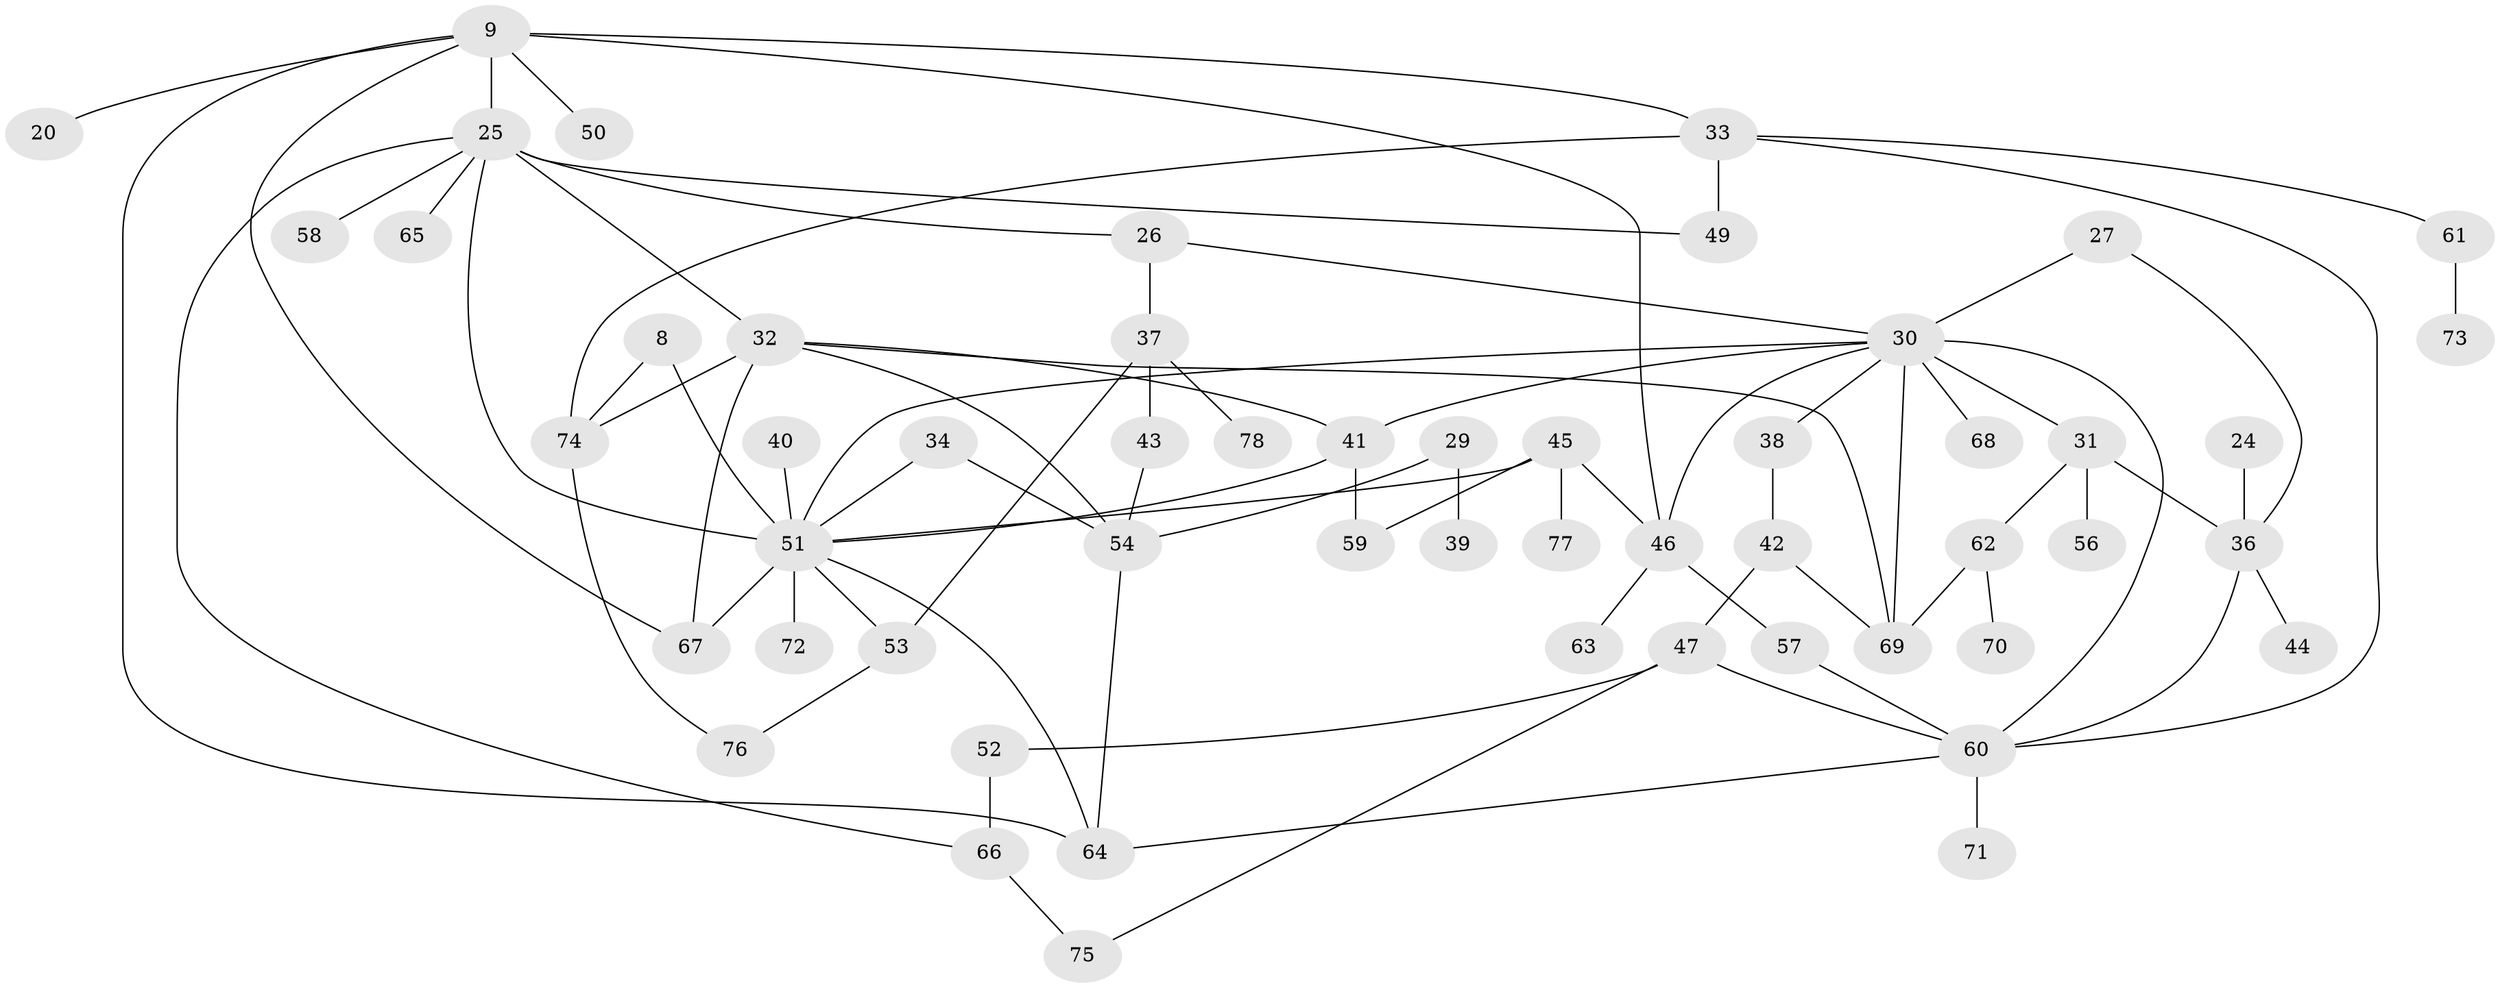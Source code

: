 // original degree distribution, {6: 0.05128205128205128, 9: 0.01282051282051282, 5: 0.08974358974358974, 3: 0.21794871794871795, 8: 0.01282051282051282, 2: 0.2692307692307692, 4: 0.1282051282051282, 1: 0.20512820512820512, 7: 0.01282051282051282}
// Generated by graph-tools (version 1.1) at 2025/44/03/04/25 21:44:59]
// undirected, 54 vertices, 81 edges
graph export_dot {
graph [start="1"]
  node [color=gray90,style=filled];
  8;
  9 [super="+1"];
  20;
  24;
  25 [super="+2"];
  26;
  27;
  29;
  30 [super="+23+28"];
  31;
  32 [super="+19+7+17"];
  33 [super="+4+6"];
  34;
  36 [super="+16"];
  37;
  38;
  39;
  40;
  41;
  42;
  43;
  44;
  45 [super="+14"];
  46;
  47;
  49;
  50 [super="+22"];
  51 [super="+13+5"];
  52;
  53;
  54 [super="+21"];
  56;
  57;
  58;
  59;
  60 [super="+55"];
  61;
  62;
  63;
  64 [super="+10"];
  65;
  66;
  67 [super="+18"];
  68;
  69 [super="+48"];
  70;
  71;
  72;
  73;
  74 [super="+35"];
  75;
  76;
  77;
  78;
  8 -- 51;
  8 -- 74;
  9 -- 25 [weight=2];
  9 -- 46;
  9 -- 50 [weight=2];
  9 -- 20;
  9 -- 33;
  9 -- 67;
  9 -- 64 [weight=2];
  24 -- 36;
  25 -- 58;
  25 -- 26;
  25 -- 65;
  25 -- 66;
  25 -- 49;
  25 -- 51 [weight=3];
  25 -- 32 [weight=2];
  26 -- 37;
  26 -- 30;
  27 -- 30;
  27 -- 36;
  29 -- 39;
  29 -- 54;
  30 -- 69 [weight=2];
  30 -- 38;
  30 -- 41;
  30 -- 46;
  30 -- 51;
  30 -- 68;
  30 -- 60 [weight=2];
  30 -- 31;
  31 -- 56;
  31 -- 62;
  31 -- 36;
  32 -- 74 [weight=2];
  32 -- 67;
  32 -- 69 [weight=2];
  32 -- 41;
  32 -- 54;
  33 -- 49;
  33 -- 61;
  33 -- 74;
  33 -- 60;
  34 -- 54;
  34 -- 51;
  36 -- 44;
  36 -- 60;
  37 -- 78;
  37 -- 53;
  37 -- 43;
  38 -- 42;
  40 -- 51;
  41 -- 59;
  41 -- 51;
  42 -- 69;
  42 -- 47;
  43 -- 54;
  45 -- 59;
  45 -- 77;
  45 -- 51;
  45 -- 46;
  46 -- 57;
  46 -- 63;
  47 -- 52;
  47 -- 75;
  47 -- 60;
  51 -- 64;
  51 -- 67;
  51 -- 72;
  51 -- 53;
  52 -- 66;
  53 -- 76;
  54 -- 64;
  57 -- 60;
  60 -- 64 [weight=2];
  60 -- 71;
  61 -- 73;
  62 -- 70;
  62 -- 69;
  66 -- 75;
  74 -- 76;
}
